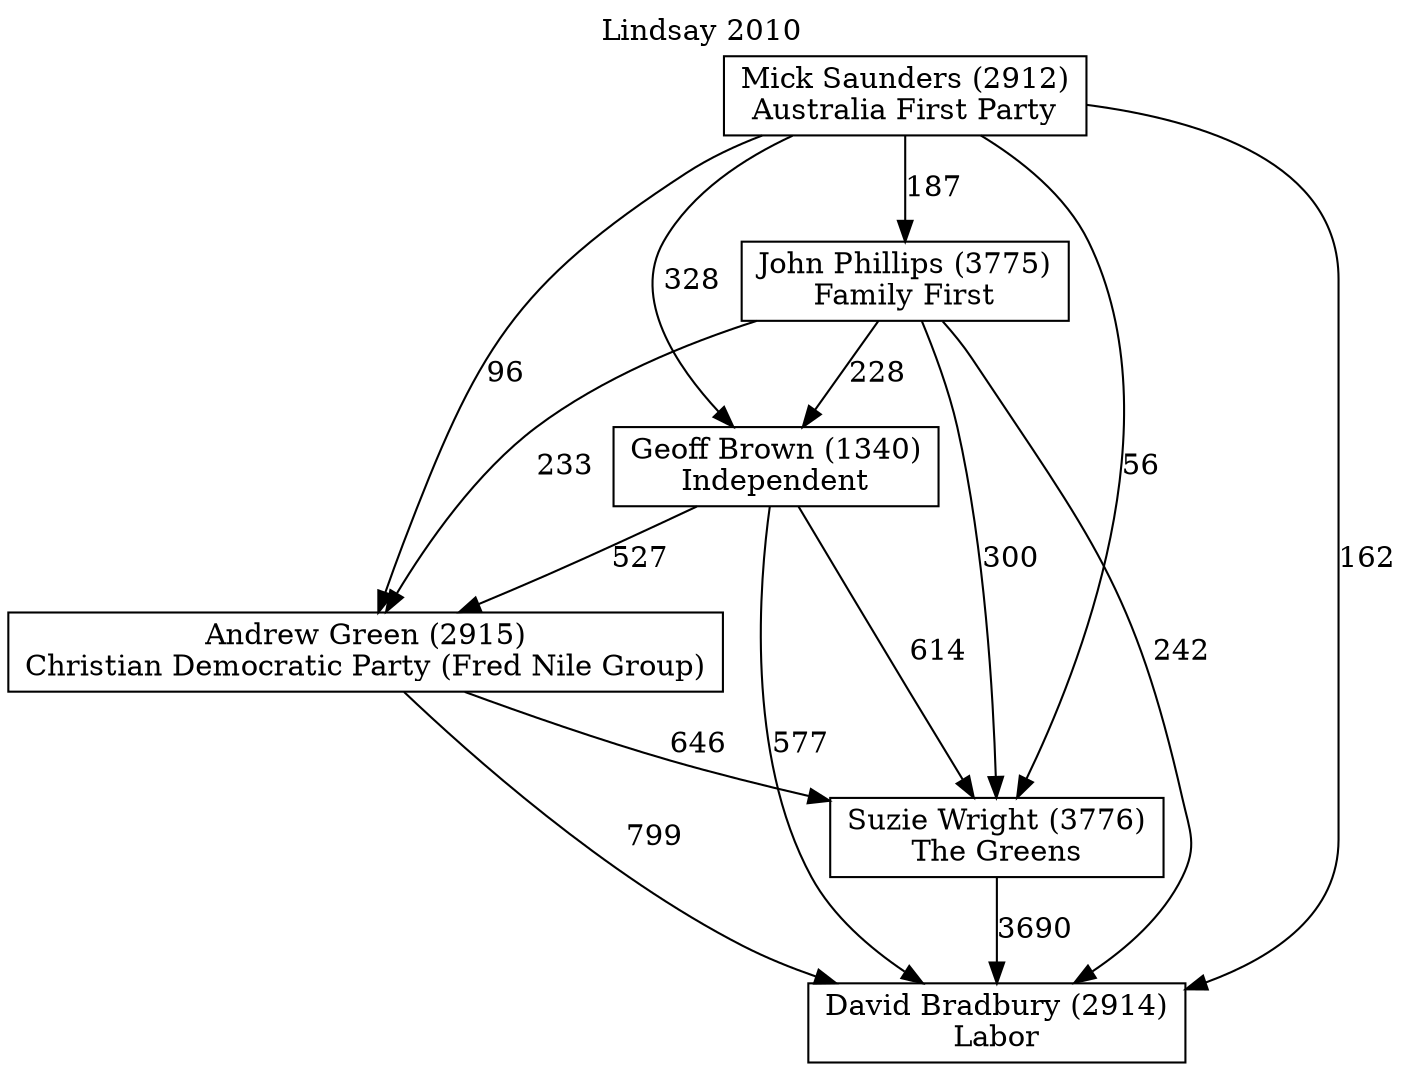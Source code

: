 // House preference flow
digraph "David Bradbury (2914)_Lindsay_2010" {
	graph [label="Lindsay 2010" labelloc=t mclimit=10]
	node [shape=box]
	"Andrew Green (2915)" [label="Andrew Green (2915)
Christian Democratic Party (Fred Nile Group)"]
	"David Bradbury (2914)" [label="David Bradbury (2914)
Labor"]
	"Geoff Brown (1340)" [label="Geoff Brown (1340)
Independent"]
	"John Phillips (3775)" [label="John Phillips (3775)
Family First"]
	"Mick Saunders (2912)" [label="Mick Saunders (2912)
Australia First Party"]
	"Suzie Wright (3776)" [label="Suzie Wright (3776)
The Greens"]
	"Andrew Green (2915)" -> "David Bradbury (2914)" [label=799]
	"Andrew Green (2915)" -> "Suzie Wright (3776)" [label=646]
	"Geoff Brown (1340)" -> "Andrew Green (2915)" [label=527]
	"Geoff Brown (1340)" -> "David Bradbury (2914)" [label=577]
	"Geoff Brown (1340)" -> "Suzie Wright (3776)" [label=614]
	"John Phillips (3775)" -> "Andrew Green (2915)" [label=233]
	"John Phillips (3775)" -> "David Bradbury (2914)" [label=242]
	"John Phillips (3775)" -> "Geoff Brown (1340)" [label=228]
	"John Phillips (3775)" -> "Suzie Wright (3776)" [label=300]
	"Mick Saunders (2912)" -> "Andrew Green (2915)" [label=96]
	"Mick Saunders (2912)" -> "David Bradbury (2914)" [label=162]
	"Mick Saunders (2912)" -> "Geoff Brown (1340)" [label=328]
	"Mick Saunders (2912)" -> "John Phillips (3775)" [label=187]
	"Mick Saunders (2912)" -> "Suzie Wright (3776)" [label=56]
	"Suzie Wright (3776)" -> "David Bradbury (2914)" [label=3690]
}
